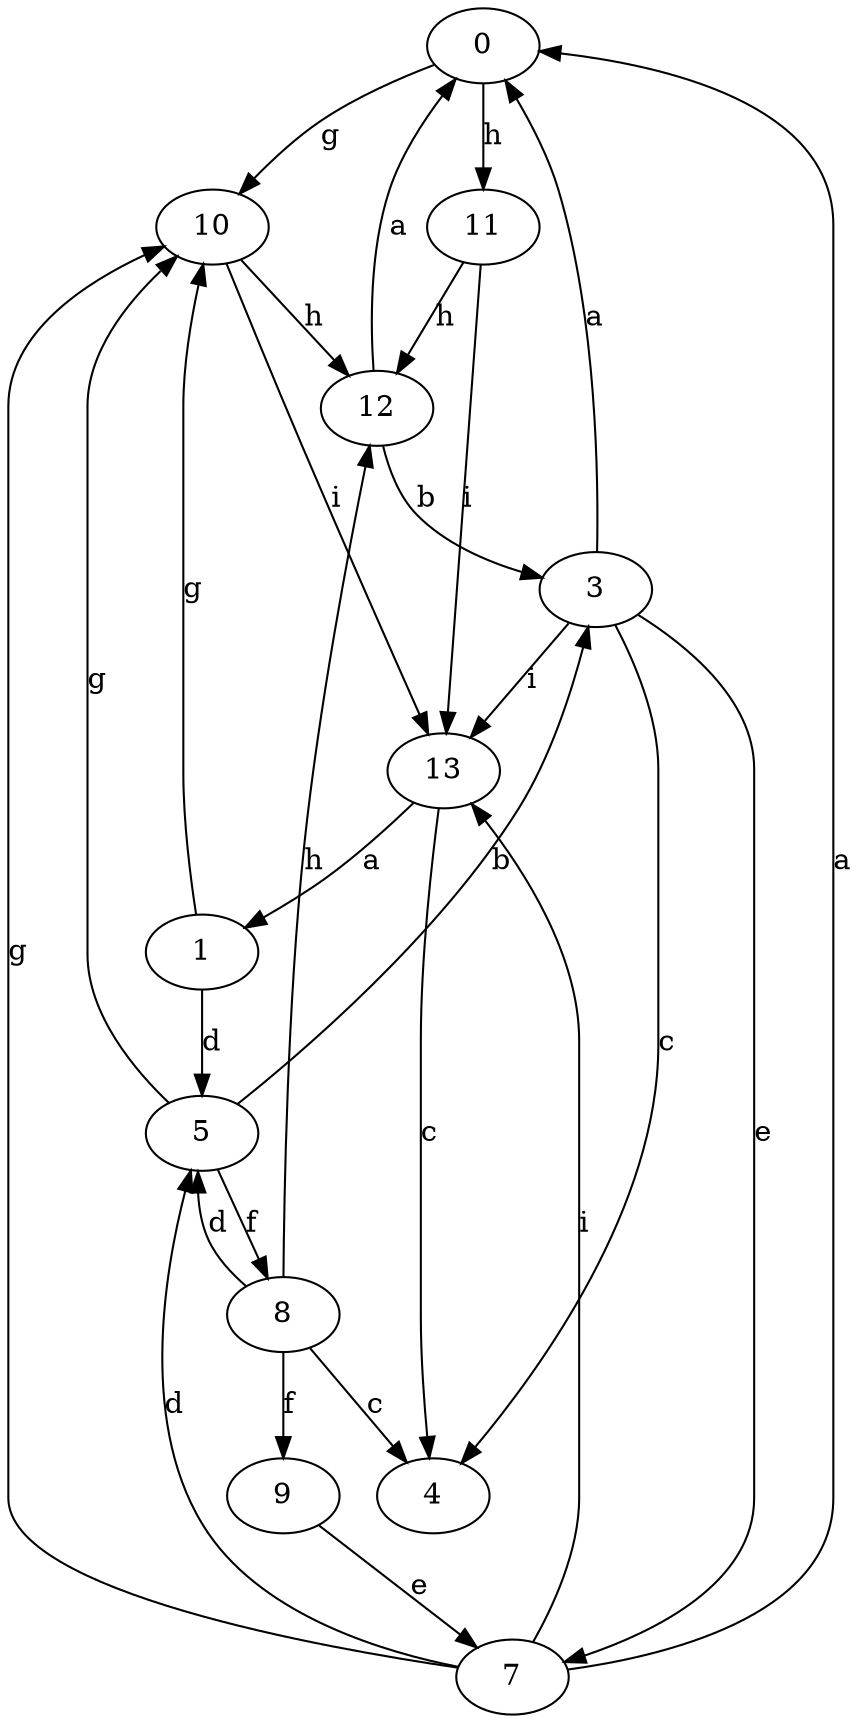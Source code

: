 strict digraph  {
0;
1;
3;
4;
5;
7;
8;
9;
10;
11;
12;
13;
0 -> 10  [label=g];
0 -> 11  [label=h];
1 -> 5  [label=d];
1 -> 10  [label=g];
3 -> 0  [label=a];
3 -> 4  [label=c];
3 -> 7  [label=e];
3 -> 13  [label=i];
5 -> 3  [label=b];
5 -> 8  [label=f];
5 -> 10  [label=g];
7 -> 0  [label=a];
7 -> 5  [label=d];
7 -> 10  [label=g];
7 -> 13  [label=i];
8 -> 4  [label=c];
8 -> 5  [label=d];
8 -> 9  [label=f];
8 -> 12  [label=h];
9 -> 7  [label=e];
10 -> 12  [label=h];
10 -> 13  [label=i];
11 -> 12  [label=h];
11 -> 13  [label=i];
12 -> 0  [label=a];
12 -> 3  [label=b];
13 -> 1  [label=a];
13 -> 4  [label=c];
}
